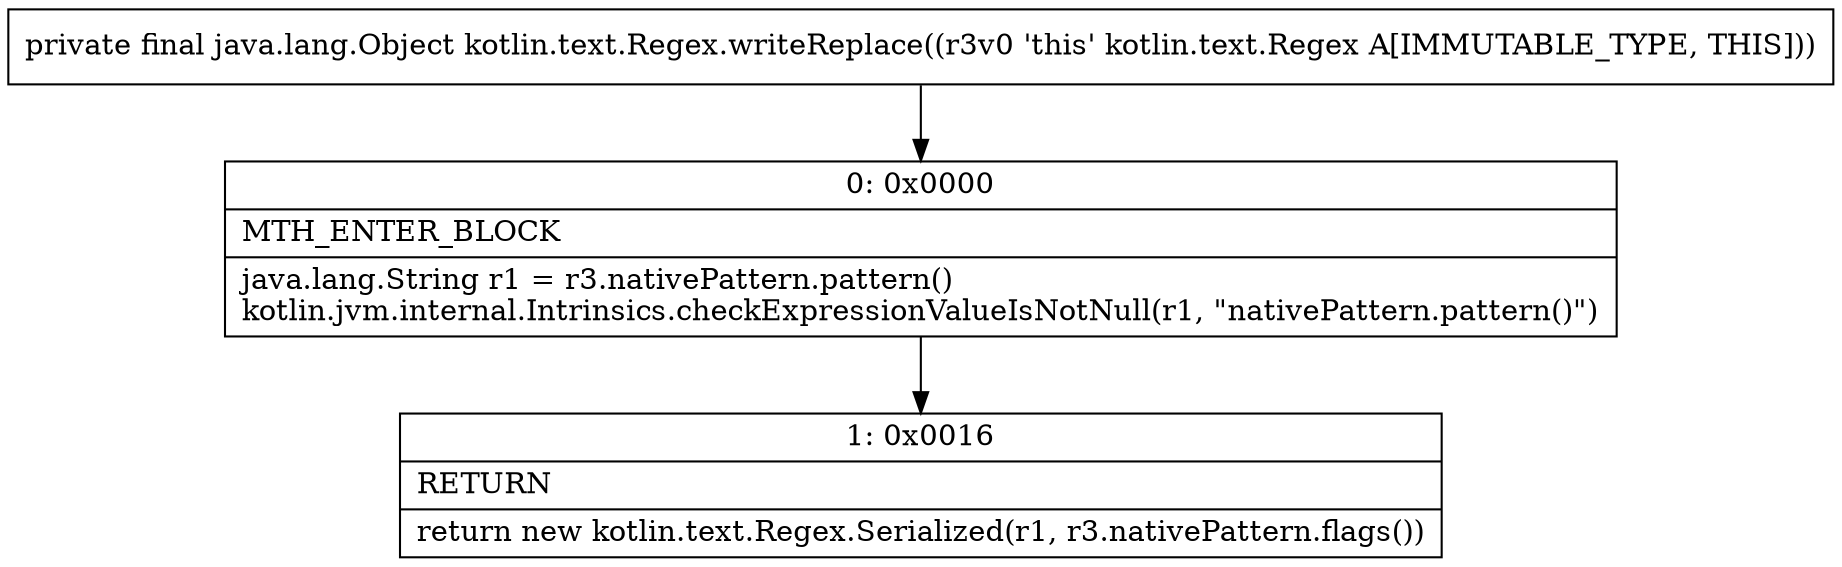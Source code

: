digraph "CFG forkotlin.text.Regex.writeReplace()Ljava\/lang\/Object;" {
Node_0 [shape=record,label="{0\:\ 0x0000|MTH_ENTER_BLOCK\l|java.lang.String r1 = r3.nativePattern.pattern()\lkotlin.jvm.internal.Intrinsics.checkExpressionValueIsNotNull(r1, \"nativePattern.pattern()\")\l}"];
Node_1 [shape=record,label="{1\:\ 0x0016|RETURN\l|return new kotlin.text.Regex.Serialized(r1, r3.nativePattern.flags())\l}"];
MethodNode[shape=record,label="{private final java.lang.Object kotlin.text.Regex.writeReplace((r3v0 'this' kotlin.text.Regex A[IMMUTABLE_TYPE, THIS])) }"];
MethodNode -> Node_0;
Node_0 -> Node_1;
}

